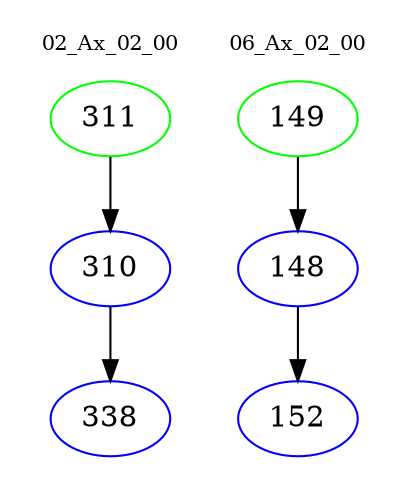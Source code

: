 digraph{
subgraph cluster_0 {
color = white
label = "02_Ax_02_00";
fontsize=10;
T0_311 [label="311", color="green"]
T0_311 -> T0_310 [color="black"]
T0_310 [label="310", color="blue"]
T0_310 -> T0_338 [color="black"]
T0_338 [label="338", color="blue"]
}
subgraph cluster_1 {
color = white
label = "06_Ax_02_00";
fontsize=10;
T1_149 [label="149", color="green"]
T1_149 -> T1_148 [color="black"]
T1_148 [label="148", color="blue"]
T1_148 -> T1_152 [color="black"]
T1_152 [label="152", color="blue"]
}
}
